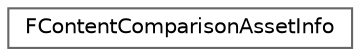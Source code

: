 digraph "Graphical Class Hierarchy"
{
 // INTERACTIVE_SVG=YES
 // LATEX_PDF_SIZE
  bgcolor="transparent";
  edge [fontname=Helvetica,fontsize=10,labelfontname=Helvetica,labelfontsize=10];
  node [fontname=Helvetica,fontsize=10,shape=box,height=0.2,width=0.4];
  rankdir="LR";
  Node0 [id="Node000000",label="FContentComparisonAssetInfo",height=0.2,width=0.4,color="grey40", fillcolor="white", style="filled",URL="$dd/d58/structFContentComparisonAssetInfo.html",tooltip=" "];
}
